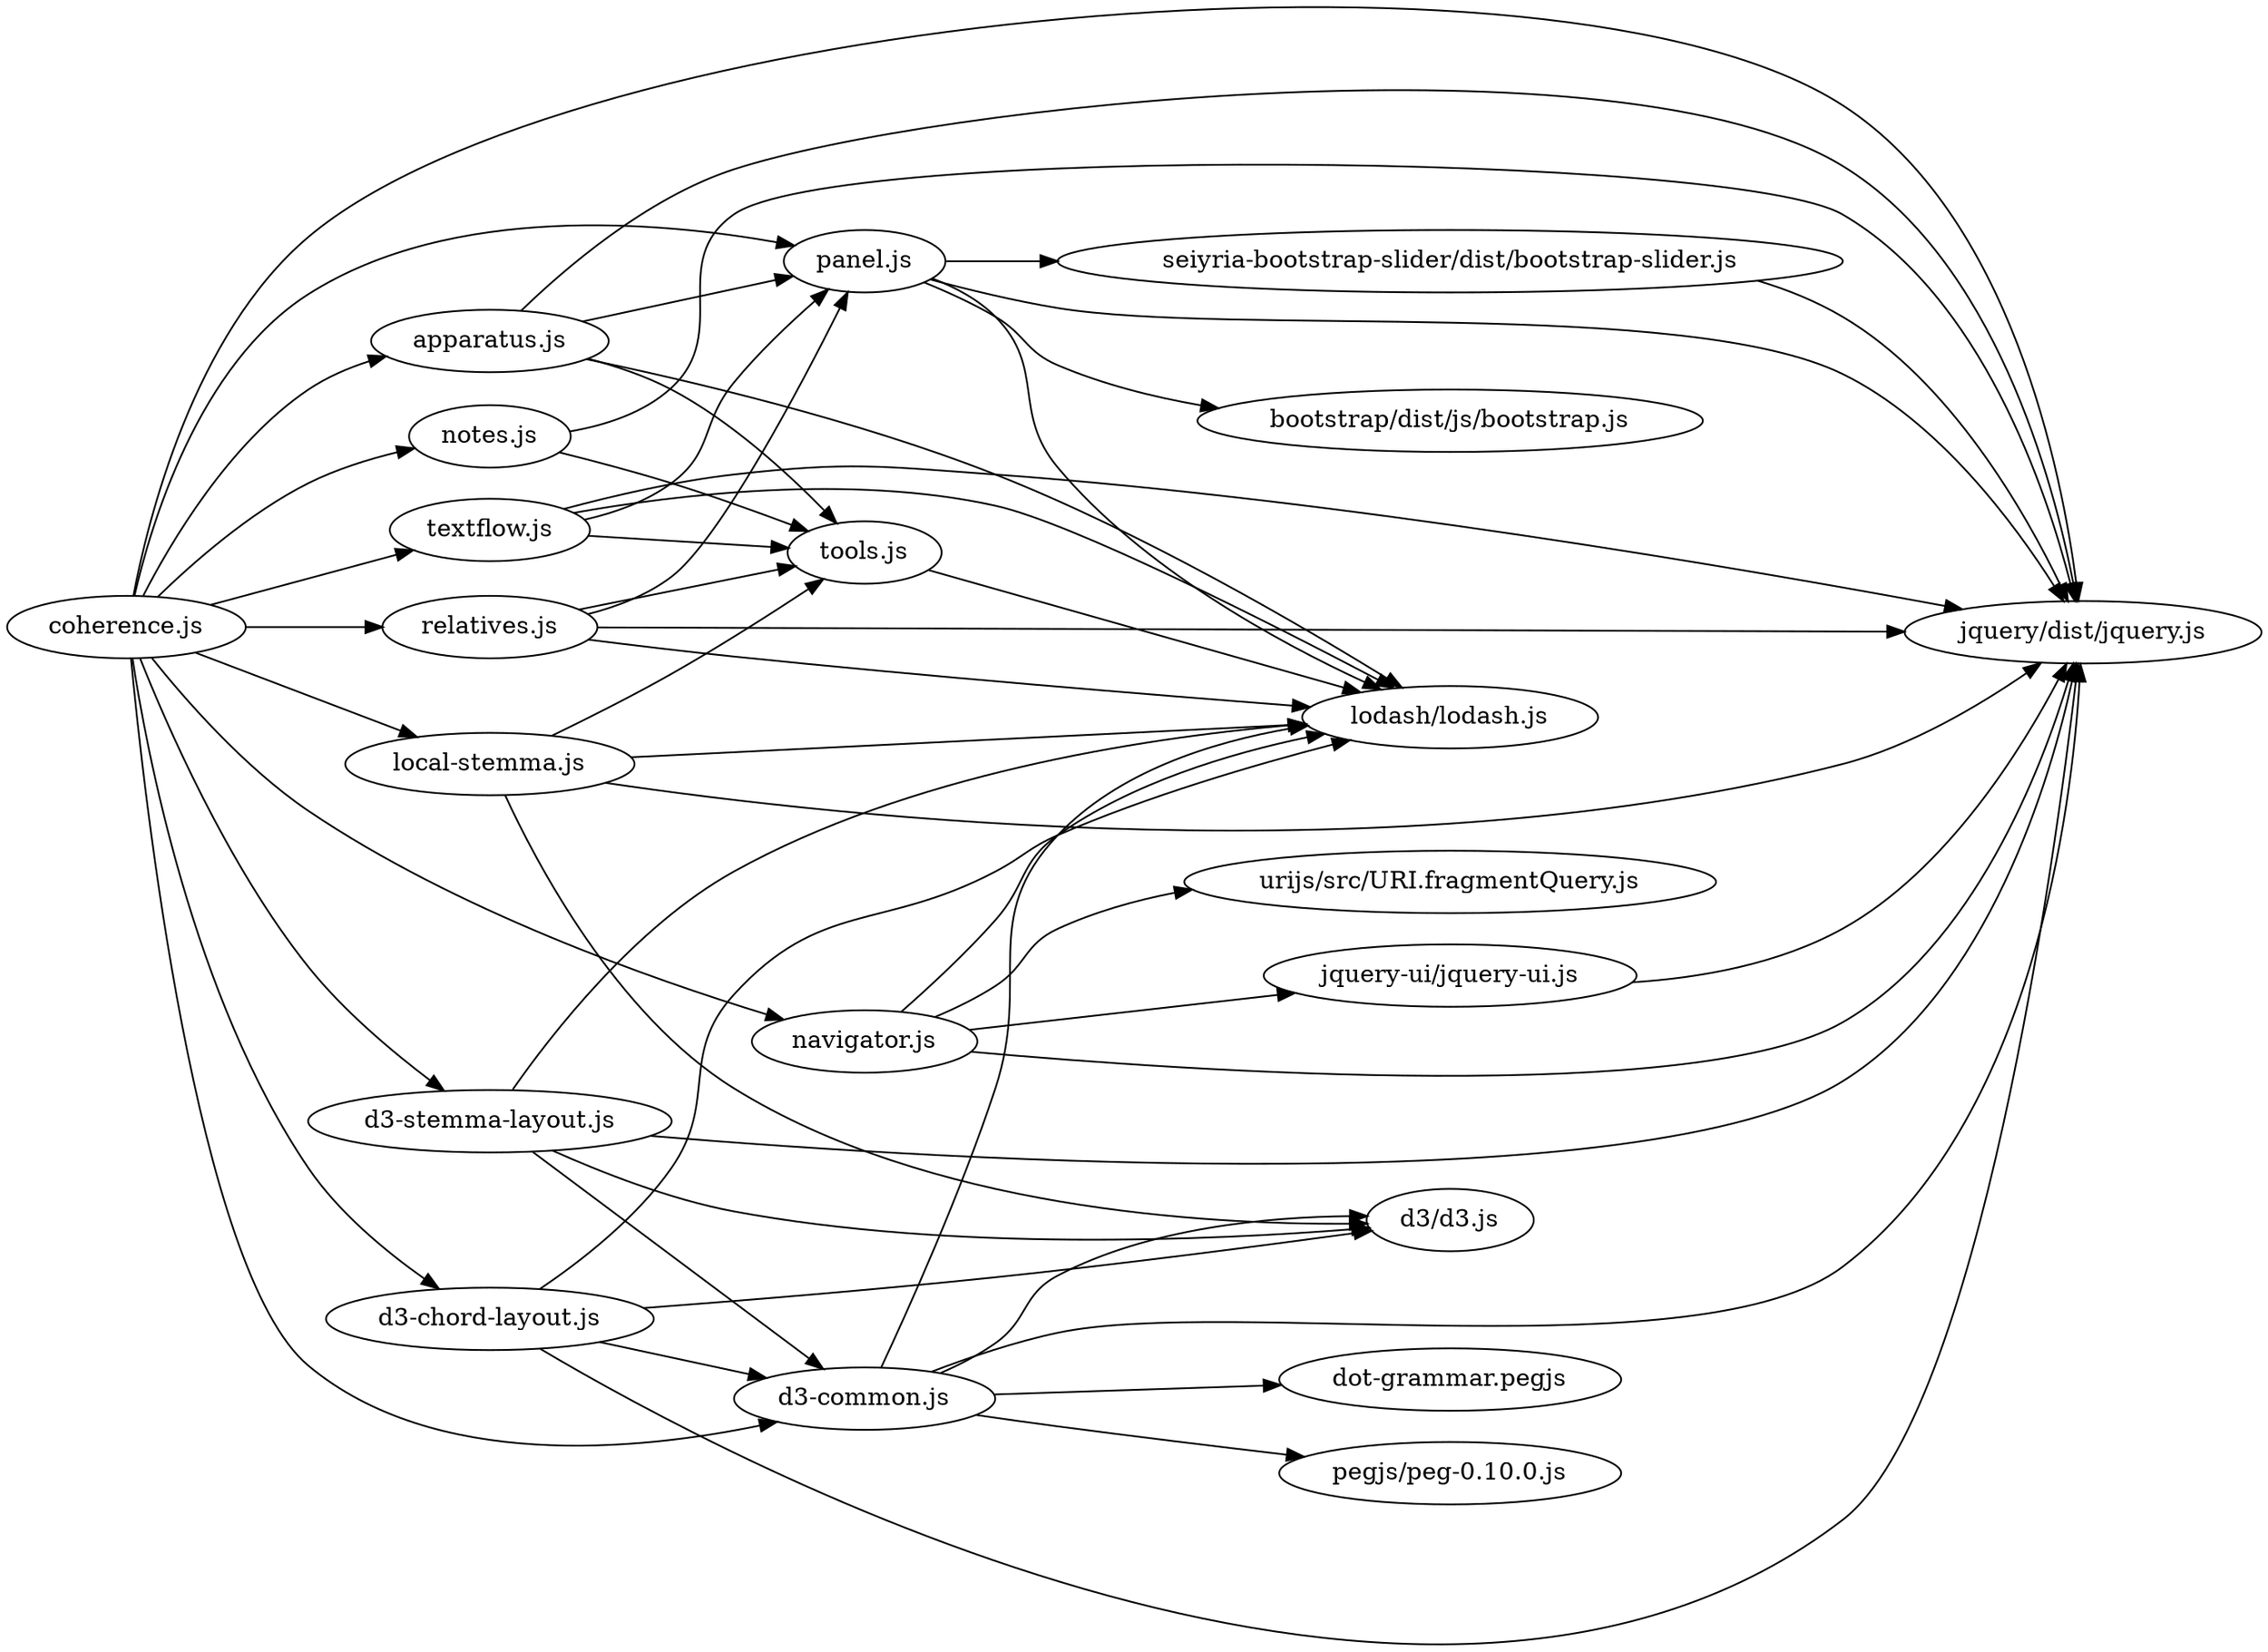 digraph G {
graph [rankdir="LR"]
  "bootstrap/dist/js/bootstrap.js";
  "d3/d3.js";
  "jquery-ui/jquery-ui.js";
  "jquery/dist/jquery.js";
  "lodash/lodash.js";
  "pegjs/peg-0.10.0.js";
  "seiyria-bootstrap-slider/dist/bootstrap-slider.js";
  "urijs/src/URI.fragmentQuery.js";
  "apparatus.js";
  "panel.js";
  "tools.js";
  "coherence.js";
  "d3-chord-layout.js";
  "d3-common.js";
  "d3-stemma-layout.js";
  "local-stemma.js";
  "navigator.js";
  "notes.js";
  "relatives.js";
  "textflow.js";
  "dot-grammar.pegjs";
  "jquery-ui/jquery-ui.js" -> "jquery/dist/jquery.js";
  "seiyria-bootstrap-slider/dist/bootstrap-slider.js" -> "jquery/dist/jquery.js";
  "apparatus.js" -> "jquery/dist/jquery.js";
  "apparatus.js" -> "lodash/lodash.js";
  "apparatus.js" -> "panel.js";
  "apparatus.js" -> "tools.js";
  "coherence.js" -> "jquery/dist/jquery.js";
  "coherence.js" -> "apparatus.js";
  "coherence.js" -> "d3-chord-layout.js";
  "coherence.js" -> "d3-common.js";
  "coherence.js" -> "d3-stemma-layout.js";
  "coherence.js" -> "local-stemma.js";
  "coherence.js" -> "navigator.js";
  "coherence.js" -> "notes.js";
  "coherence.js" -> "panel.js";
  "coherence.js" -> "relatives.js";
  "coherence.js" -> "textflow.js";
  "d3-chord-layout.js" -> "d3/d3.js";
  "d3-chord-layout.js" -> "jquery/dist/jquery.js";
  "d3-chord-layout.js" -> "lodash/lodash.js";
  "d3-chord-layout.js" -> "d3-common.js";
  "d3-common.js" -> "d3/d3.js";
  "d3-common.js" -> "jquery/dist/jquery.js";
  "d3-common.js" -> "lodash/lodash.js";
  "d3-common.js" -> "pegjs/peg-0.10.0.js";
  "d3-common.js" -> "dot-grammar.pegjs";
  "d3-stemma-layout.js" -> "d3/d3.js";
  "d3-stemma-layout.js" -> "jquery/dist/jquery.js";
  "d3-stemma-layout.js" -> "lodash/lodash.js";
  "d3-stemma-layout.js" -> "d3-common.js";
  "local-stemma.js" -> "d3/d3.js";
  "local-stemma.js" -> "jquery/dist/jquery.js";
  "local-stemma.js" -> "lodash/lodash.js";
  "local-stemma.js" -> "tools.js";
  "navigator.js" -> "jquery-ui/jquery-ui.js";
  "navigator.js" -> "jquery/dist/jquery.js";
  "navigator.js" -> "lodash/lodash.js";
  "navigator.js" -> "urijs/src/URI.fragmentQuery.js";
  "notes.js" -> "jquery/dist/jquery.js";
  "notes.js" -> "tools.js";
  "panel.js" -> "bootstrap/dist/js/bootstrap.js";
  "panel.js" -> "jquery/dist/jquery.js";
  "panel.js" -> "lodash/lodash.js";
  "panel.js" -> "seiyria-bootstrap-slider/dist/bootstrap-slider.js";
  "relatives.js" -> "jquery/dist/jquery.js";
  "relatives.js" -> "lodash/lodash.js";
  "relatives.js" -> "panel.js";
  "relatives.js" -> "tools.js";
  "textflow.js" -> "jquery/dist/jquery.js";
  "textflow.js" -> "lodash/lodash.js";
  "textflow.js" -> "panel.js";
  "textflow.js" -> "tools.js";
  "tools.js" -> "lodash/lodash.js";
}
